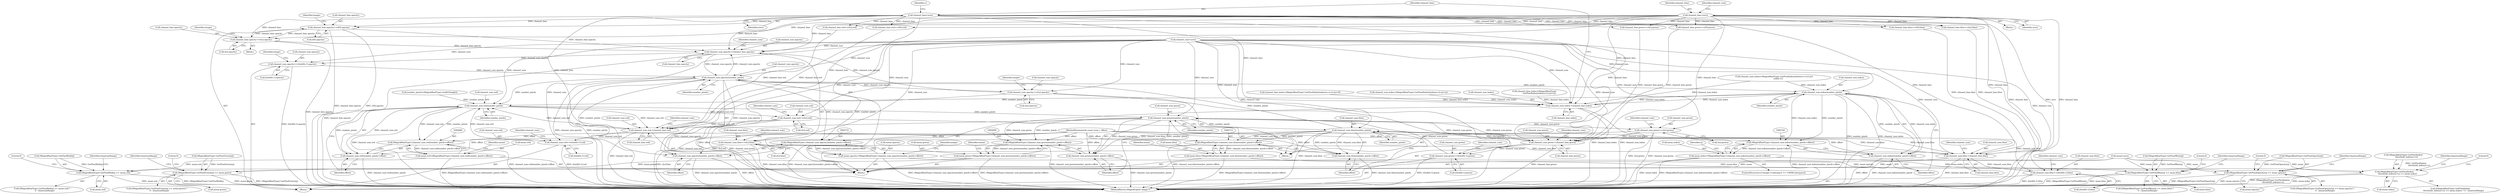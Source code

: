 digraph "0_ImageMagick6_35c7032723d85eee7318ff6c82f031fa2666b773@array" {
"1000575" [label="(Call,channel_bias.opacity+=r[0].opacity)"];
"1000533" [label="(Call,channel_bias=zero)"];
"1000385" [label="(Call,channel_bias.opacity+=r[u].opacity)"];
"1000575" [label="(Call,channel_bias.opacity+=r[0].opacity)"];
"1000316" [label="(Call,channel_bias=zero)"];
"1000519" [label="(Call,channel_sum.opacity-=channel_bias.opacity)"];
"1000639" [label="(Call,channel_sum.opacity+=r[width-1].opacity)"];
"1000727" [label="(Call,channel_sum.opacity/number_pixels)"];
"1000441" [label="(Call,channel_sum.opacity+=r[u].opacity)"];
"1000688" [label="(Call,channel_sum.red/number_pixels)"];
"1000414" [label="(Call,channel_sum.red+=r[u].red)"];
"1000498" [label="(Call,channel_sum.red-=channel_bias.red)"];
"1000606" [label="(Call,channel_sum.red+=r[width-1].red)"];
"1000685" [label="(Call,(MagickRealType) (channel_sum.red/number_pixels+offset))"];
"1000681" [label="(Call,mean.red=(MagickRealType) (channel_sum.red/number_pixels+offset))"];
"1000755" [label="(Call,(MagickRealType) GetPixelRed(q) <= mean.red)"];
"1000687" [label="(Call,channel_sum.red/number_pixels+offset)"];
"1000701" [label="(Call,channel_sum.green/number_pixels)"];
"1000423" [label="(Call,channel_sum.green+=r[u].green)"];
"1000505" [label="(Call,channel_sum.green-=channel_bias.green)"];
"1000617" [label="(Call,channel_sum.green+=r[width-1].green)"];
"1000698" [label="(Call,(MagickRealType) (channel_sum.green/number_pixels+offset))"];
"1000694" [label="(Call,mean.green=(MagickRealType) (channel_sum.green/number_pixels+offset))"];
"1000768" [label="(Call,(MagickRealType) GetPixelGreen(q) <= mean.green)"];
"1000700" [label="(Call,channel_sum.green/number_pixels+offset)"];
"1000714" [label="(Call,channel_sum.blue/number_pixels)"];
"1000432" [label="(Call,channel_sum.blue+=r[u].blue)"];
"1000512" [label="(Call,channel_sum.blue-=channel_bias.blue)"];
"1000628" [label="(Call,channel_sum.blue+=r[width-1].blue)"];
"1000711" [label="(Call,(MagickRealType) (channel_sum.blue/number_pixels+offset))"];
"1000707" [label="(Call,mean.blue=(MagickRealType) (channel_sum.blue/number_pixels+offset))"];
"1000781" [label="(Call,(MagickRealType) GetPixelBlue(q) <= mean.blue)"];
"1000713" [label="(Call,channel_sum.blue/number_pixels+offset)"];
"1000724" [label="(Call,(MagickRealType) (channel_sum.opacity/number_pixels+offset))"];
"1000720" [label="(Call,mean.opacity=(MagickRealType) (channel_sum.opacity/number_pixels+offset))"];
"1000794" [label="(Call,(MagickRealType) GetPixelOpacity(q) <= mean.opacity)"];
"1000726" [label="(Call,channel_sum.opacity/number_pixels+offset)"];
"1000746" [label="(Call,channel_sum.index/number_pixels)"];
"1000526" [label="(Call,channel_sum.index-=channel_bias.index)"];
"1000743" [label="(Call,(MagickRealType) (channel_sum.index/number_pixels+offset))"];
"1000739" [label="(Call,mean.index=(MagickRealType) (channel_sum.index/number_pixels+offset))"];
"1000815" [label="(Call,(MagickRealType) GetPixelIndex(\n          threshold_indexes+x) <= mean.index)"];
"1000745" [label="(Call,channel_sum.index/number_pixels+offset)"];
"1000509" [label="(Call,channel_bias.green)"];
"1000714" [label="(Call,channel_sum.blue/number_pixels)"];
"1000385" [label="(Call,channel_bias.opacity+=r[u].opacity)"];
"1000711" [label="(Call,(MagickRealType) (channel_sum.blue/number_pixels+offset))"];
"1000445" [label="(Call,r[u].opacity)"];
"1000681" [label="(Call,mean.red=(MagickRealType) (channel_sum.red/number_pixels+offset))"];
"1000610" [label="(Call,r[width-1].red)"];
"1000618" [label="(Call,channel_sum.green)"];
"1000386" [label="(Call,channel_bias.opacity)"];
"1000530" [label="(Call,channel_bias.index)"];
"1000498" [label="(Call,channel_sum.red-=channel_bias.red)"];
"1000696" [label="(Identifier,mean)"];
"1000505" [label="(Call,channel_sum.green-=channel_bias.green)"];
"1000210" [label="(Call,number_pixels=(MagickRealType) (width*height))"];
"1000695" [label="(Call,mean.green)"];
"1000688" [label="(Call,channel_sum.red/number_pixels)"];
"1000747" [label="(Call,channel_sum.index)"];
"1000548" [label="(Call,channel_bias.red+=r[0].red)"];
"1000726" [label="(Call,channel_sum.opacity/number_pixels+offset)"];
"1000441" [label="(Call,channel_sum.opacity+=r[u].opacity)"];
"1000240" [label="(Block,)"];
"1000724" [label="(Call,(MagickRealType) (channel_sum.opacity/number_pixels+offset))"];
"1000732" [label="(Identifier,offset)"];
"1000753" [label="(Identifier,q)"];
"1000814" [label="(Call,((MagickRealType) GetPixelIndex(\n          threshold_indexes+x) <= mean.index) ? 0 : QuantumRange)"];
"1000514" [label="(Identifier,channel_sum)"];
"1000780" [label="(Call,((MagickRealType) GetPixelBlue(q) <= mean.blue) ?\n        0 : QuantumRange)"];
"1000587" [label="(Identifier,image)"];
"1000822" [label="(Call,mean.index)"];
"1000533" [label="(Call,channel_bias=zero)"];
"1000590" [label="(Call,channel_bias.index=(MagickRealType) GetPixelIndex(indexes+x+(r-p)+0))"];
"1000639" [label="(Call,channel_sum.opacity+=r[width-1].opacity)"];
"1000793" [label="(Call,((MagickRealType) GetPixelOpacity(q) <= mean.opacity) ?\n        0 : QuantumRange)"];
"1000709" [label="(Identifier,mean)"];
"1000456" [label="(Call,channel_sum.index=(MagickRealType) GetPixelIndex(indexes+(r-p)+u))"];
"1000685" [label="(Call,(MagickRealType) (channel_sum.red/number_pixels+offset))"];
"1000512" [label="(Call,channel_sum.blue-=channel_bias.blue)"];
"1000755" [label="(Call,(MagickRealType) GetPixelRed(q) <= mean.red)"];
"1000319" [label="(Call,channel_sum=zero)"];
"1000617" [label="(Call,channel_sum.green+=r[width-1].green)"];
"1000799" [label="(Call,mean.opacity)"];
"1000700" [label="(Call,channel_sum.green/number_pixels+offset)"];
"1000367" [label="(Call,channel_bias.green+=r[u].green)"];
"1000513" [label="(Call,channel_sum.blue)"];
"1000653" [label="(Identifier,image)"];
"1000760" [label="(Call,mean.red)"];
"1000769" [label="(Call,(MagickRealType) GetPixelGreen(q))"];
"1000414" [label="(Call,channel_sum.red+=r[u].red)"];
"1000527" [label="(Call,channel_sum.index)"];
"1000443" [label="(Identifier,channel_sum)"];
"1000453" [label="(Identifier,image)"];
"1000520" [label="(Call,channel_sum.opacity)"];
"1000719" [label="(Identifier,offset)"];
"1000432" [label="(Call,channel_sum.blue+=r[u].blue)"];
"1000740" [label="(Call,mean.index)"];
"1000816" [label="(Call,(MagickRealType) GetPixelIndex(\n          threshold_indexes+x))"];
"1000575" [label="(Call,channel_bias.opacity+=r[0].opacity)"];
"1000492" [label="(Call,mean=zero)"];
"1000557" [label="(Call,channel_bias.green+=r[0].green)"];
"1000707" [label="(Call,mean.blue=(MagickRealType) (channel_sum.blue/number_pixels+offset))"];
"1000433" [label="(Call,channel_sum.blue)"];
"1000423" [label="(Call,channel_sum.green+=r[u].green)"];
"1000400" [label="(Call,channel_bias.index=(MagickRealType)\n                GetPixelIndex(indexes+(r-p)+u))"];
"1000619" [label="(Identifier,channel_sum)"];
"1000702" [label="(Call,channel_sum.green)"];
"1000786" [label="(Call,mean.blue)"];
"1000547" [label="(Block,)"];
"1000682" [label="(Call,mean.red)"];
"1000731" [label="(Identifier,number_pixels)"];
"1000607" [label="(Call,channel_sum.red)"];
"1000889" [label="(MethodReturn,MagickExport Image *)"];
"1000728" [label="(Call,channel_sum.opacity)"];
"1000802" [label="(Literal,0)"];
"1000521" [label="(Identifier,channel_sum)"];
"1000523" [label="(Call,channel_bias.opacity)"];
"1000425" [label="(Identifier,channel_sum)"];
"1000318" [label="(Identifier,zero)"];
"1000789" [label="(Literal,0)"];
"1000794" [label="(Call,(MagickRealType) GetPixelOpacity(q) <= mean.opacity)"];
"1000436" [label="(Call,r[u].blue)"];
"1000348" [label="(Block,)"];
"1000721" [label="(Call,mean.opacity)"];
"1000490" [label="(Block,)"];
"1000427" [label="(Call,r[u].green)"];
"1000763" [label="(Literal,0)"];
"1000767" [label="(Call,((MagickRealType) GetPixelGreen(q) <= mean.green) ?\n        0 : QuantumRange)"];
"1000629" [label="(Call,channel_sum.blue)"];
"1000781" [label="(Call,(MagickRealType) GetPixelBlue(q) <= mean.blue)"];
"1000733" [label="(ControlStructure,if (image->colorspace == CMYKColorspace))"];
"1000535" [label="(Identifier,zero)"];
"1000538" [label="(Identifier,v)"];
"1000722" [label="(Identifier,mean)"];
"1000777" [label="(Identifier,QuantumRange)"];
"1000320" [label="(Identifier,channel_sum)"];
"1000376" [label="(Call,channel_bias.blue+=r[u].blue)"];
"1000621" [label="(Call,r[width-1].green)"];
"1000795" [label="(Call,(MagickRealType) GetPixelOpacity(q))"];
"1000656" [label="(Call,channel_sum.index=(MagickRealType) GetPixelIndex(indexes+x+(r-p)+\n            width-1))"];
"1000826" [label="(Identifier,QuantumRange)"];
"1000776" [label="(Literal,0)"];
"1000706" [label="(Identifier,offset)"];
"1000692" [label="(Identifier,number_pixels)"];
"1000713" [label="(Call,channel_sum.blue/number_pixels+offset)"];
"1000507" [label="(Identifier,channel_sum)"];
"1000358" [label="(Call,channel_bias.red+=r[u].red)"];
"1000689" [label="(Call,channel_sum.red)"];
"1000715" [label="(Call,channel_sum.blue)"];
"1000516" [label="(Call,channel_bias.blue)"];
"1000768" [label="(Call,(MagickRealType) GetPixelGreen(q) <= mean.green)"];
"1000745" [label="(Call,channel_sum.index/number_pixels+offset)"];
"1000815" [label="(Call,(MagickRealType) GetPixelIndex(\n          threshold_indexes+x) <= mean.index)"];
"1000317" [label="(Identifier,channel_bias)"];
"1000105" [label="(MethodParameterIn,const ssize_t offset)"];
"1000705" [label="(Identifier,number_pixels)"];
"1000708" [label="(Call,mean.blue)"];
"1000825" [label="(Literal,0)"];
"1000389" [label="(Call,r[u].opacity)"];
"1000756" [label="(Call,(MagickRealType) GetPixelRed(q))"];
"1000579" [label="(Call,r[0].opacity)"];
"1000519" [label="(Call,channel_sum.opacity-=channel_bias.opacity)"];
"1000641" [label="(Identifier,channel_sum)"];
"1000750" [label="(Identifier,number_pixels)"];
"1000316" [label="(Call,channel_bias=zero)"];
"1000526" [label="(Call,channel_sum.index-=channel_bias.index)"];
"1000693" [label="(Identifier,offset)"];
"1000739" [label="(Call,mean.index=(MagickRealType) (channel_sum.index/number_pixels+offset))"];
"1000718" [label="(Identifier,number_pixels)"];
"1000643" [label="(Call,r[width-1].opacity)"];
"1000424" [label="(Call,channel_sum.green)"];
"1000576" [label="(Call,channel_bias.opacity)"];
"1000803" [label="(Identifier,QuantumRange)"];
"1000628" [label="(Call,channel_sum.blue+=r[width-1].blue)"];
"1000727" [label="(Call,channel_sum.opacity/number_pixels)"];
"1000502" [label="(Call,channel_bias.red)"];
"1000499" [label="(Call,channel_sum.red)"];
"1000701" [label="(Call,channel_sum.green/number_pixels)"];
"1000694" [label="(Call,mean.green=(MagickRealType) (channel_sum.green/number_pixels+offset))"];
"1000698" [label="(Call,(MagickRealType) (channel_sum.green/number_pixels+offset))"];
"1000751" [label="(Identifier,offset)"];
"1000418" [label="(Call,r[u].red)"];
"1000743" [label="(Call,(MagickRealType) (channel_sum.index/number_pixels+offset))"];
"1000754" [label="(Call,((MagickRealType) GetPixelRed(q) <= mean.red) ?\n        0 : QuantumRange)"];
"1000782" [label="(Call,(MagickRealType) GetPixelBlue(q))"];
"1000632" [label="(Call,r[width-1].blue)"];
"1000764" [label="(Identifier,QuantumRange)"];
"1000506" [label="(Call,channel_sum.green)"];
"1000630" [label="(Identifier,channel_sum)"];
"1000397" [label="(Identifier,image)"];
"1000790" [label="(Identifier,QuantumRange)"];
"1000528" [label="(Identifier,channel_sum)"];
"1000434" [label="(Identifier,channel_sum)"];
"1000746" [label="(Call,channel_sum.index/number_pixels)"];
"1000357" [label="(Block,)"];
"1000566" [label="(Call,channel_bias.blue+=r[0].blue)"];
"1000640" [label="(Call,channel_sum.opacity)"];
"1000736" [label="(Identifier,image)"];
"1000415" [label="(Call,channel_sum.red)"];
"1000606" [label="(Call,channel_sum.red+=r[width-1].red)"];
"1000442" [label="(Call,channel_sum.opacity)"];
"1000534" [label="(Identifier,channel_bias)"];
"1000773" [label="(Call,mean.green)"];
"1000687" [label="(Call,channel_sum.red/number_pixels+offset)"];
"1000720" [label="(Call,mean.opacity=(MagickRealType) (channel_sum.opacity/number_pixels+offset))"];
"1000575" -> "1000547"  [label="AST: "];
"1000575" -> "1000579"  [label="CFG: "];
"1000576" -> "1000575"  [label="AST: "];
"1000579" -> "1000575"  [label="AST: "];
"1000587" -> "1000575"  [label="CFG: "];
"1000575" -> "1000889"  [label="DDG: r[0].opacity"];
"1000575" -> "1000889"  [label="DDG: channel_bias.opacity"];
"1000575" -> "1000385"  [label="DDG: channel_bias.opacity"];
"1000575" -> "1000519"  [label="DDG: channel_bias.opacity"];
"1000533" -> "1000575"  [label="DDG: channel_bias"];
"1000385" -> "1000575"  [label="DDG: channel_bias.opacity"];
"1000316" -> "1000575"  [label="DDG: channel_bias"];
"1000533" -> "1000490"  [label="AST: "];
"1000533" -> "1000535"  [label="CFG: "];
"1000534" -> "1000533"  [label="AST: "];
"1000535" -> "1000533"  [label="AST: "];
"1000538" -> "1000533"  [label="CFG: "];
"1000533" -> "1000889"  [label="DDG: channel_bias"];
"1000533" -> "1000889"  [label="DDG: zero"];
"1000533" -> "1000358"  [label="DDG: channel_bias"];
"1000533" -> "1000367"  [label="DDG: channel_bias"];
"1000533" -> "1000376"  [label="DDG: channel_bias"];
"1000533" -> "1000385"  [label="DDG: channel_bias"];
"1000533" -> "1000498"  [label="DDG: channel_bias"];
"1000533" -> "1000505"  [label="DDG: channel_bias"];
"1000533" -> "1000512"  [label="DDG: channel_bias"];
"1000533" -> "1000519"  [label="DDG: channel_bias"];
"1000533" -> "1000526"  [label="DDG: channel_bias"];
"1000533" -> "1000548"  [label="DDG: channel_bias"];
"1000533" -> "1000557"  [label="DDG: channel_bias"];
"1000533" -> "1000566"  [label="DDG: channel_bias"];
"1000385" -> "1000357"  [label="AST: "];
"1000385" -> "1000389"  [label="CFG: "];
"1000386" -> "1000385"  [label="AST: "];
"1000389" -> "1000385"  [label="AST: "];
"1000397" -> "1000385"  [label="CFG: "];
"1000385" -> "1000889"  [label="DDG: channel_bias.opacity"];
"1000316" -> "1000385"  [label="DDG: channel_bias"];
"1000385" -> "1000519"  [label="DDG: channel_bias.opacity"];
"1000316" -> "1000240"  [label="AST: "];
"1000316" -> "1000318"  [label="CFG: "];
"1000317" -> "1000316"  [label="AST: "];
"1000318" -> "1000316"  [label="AST: "];
"1000320" -> "1000316"  [label="CFG: "];
"1000316" -> "1000889"  [label="DDG: channel_bias"];
"1000316" -> "1000358"  [label="DDG: channel_bias"];
"1000316" -> "1000367"  [label="DDG: channel_bias"];
"1000316" -> "1000376"  [label="DDG: channel_bias"];
"1000316" -> "1000498"  [label="DDG: channel_bias"];
"1000316" -> "1000505"  [label="DDG: channel_bias"];
"1000316" -> "1000512"  [label="DDG: channel_bias"];
"1000316" -> "1000519"  [label="DDG: channel_bias"];
"1000316" -> "1000526"  [label="DDG: channel_bias"];
"1000316" -> "1000548"  [label="DDG: channel_bias"];
"1000316" -> "1000557"  [label="DDG: channel_bias"];
"1000316" -> "1000566"  [label="DDG: channel_bias"];
"1000519" -> "1000490"  [label="AST: "];
"1000519" -> "1000523"  [label="CFG: "];
"1000520" -> "1000519"  [label="AST: "];
"1000523" -> "1000519"  [label="AST: "];
"1000528" -> "1000519"  [label="CFG: "];
"1000519" -> "1000889"  [label="DDG: channel_bias.opacity"];
"1000441" -> "1000519"  [label="DDG: channel_sum.opacity"];
"1000319" -> "1000519"  [label="DDG: channel_sum"];
"1000727" -> "1000519"  [label="DDG: channel_sum.opacity"];
"1000519" -> "1000639"  [label="DDG: channel_sum.opacity"];
"1000519" -> "1000727"  [label="DDG: channel_sum.opacity"];
"1000639" -> "1000547"  [label="AST: "];
"1000639" -> "1000643"  [label="CFG: "];
"1000640" -> "1000639"  [label="AST: "];
"1000643" -> "1000639"  [label="AST: "];
"1000653" -> "1000639"  [label="CFG: "];
"1000639" -> "1000889"  [label="DDG: r[width-1].opacity"];
"1000319" -> "1000639"  [label="DDG: channel_sum"];
"1000639" -> "1000727"  [label="DDG: channel_sum.opacity"];
"1000727" -> "1000726"  [label="AST: "];
"1000727" -> "1000731"  [label="CFG: "];
"1000728" -> "1000727"  [label="AST: "];
"1000731" -> "1000727"  [label="AST: "];
"1000732" -> "1000727"  [label="CFG: "];
"1000727" -> "1000889"  [label="DDG: number_pixels"];
"1000727" -> "1000889"  [label="DDG: channel_sum.opacity"];
"1000727" -> "1000441"  [label="DDG: channel_sum.opacity"];
"1000727" -> "1000688"  [label="DDG: number_pixels"];
"1000727" -> "1000724"  [label="DDG: channel_sum.opacity"];
"1000727" -> "1000724"  [label="DDG: number_pixels"];
"1000727" -> "1000726"  [label="DDG: channel_sum.opacity"];
"1000727" -> "1000726"  [label="DDG: number_pixels"];
"1000319" -> "1000727"  [label="DDG: channel_sum"];
"1000714" -> "1000727"  [label="DDG: number_pixels"];
"1000727" -> "1000746"  [label="DDG: number_pixels"];
"1000441" -> "1000348"  [label="AST: "];
"1000441" -> "1000445"  [label="CFG: "];
"1000442" -> "1000441"  [label="AST: "];
"1000445" -> "1000441"  [label="AST: "];
"1000453" -> "1000441"  [label="CFG: "];
"1000441" -> "1000889"  [label="DDG: channel_sum.opacity"];
"1000441" -> "1000889"  [label="DDG: r[u].opacity"];
"1000319" -> "1000441"  [label="DDG: channel_sum"];
"1000688" -> "1000687"  [label="AST: "];
"1000688" -> "1000692"  [label="CFG: "];
"1000689" -> "1000688"  [label="AST: "];
"1000692" -> "1000688"  [label="AST: "];
"1000693" -> "1000688"  [label="CFG: "];
"1000688" -> "1000889"  [label="DDG: channel_sum.red"];
"1000688" -> "1000414"  [label="DDG: channel_sum.red"];
"1000688" -> "1000498"  [label="DDG: channel_sum.red"];
"1000688" -> "1000685"  [label="DDG: channel_sum.red"];
"1000688" -> "1000685"  [label="DDG: number_pixels"];
"1000688" -> "1000687"  [label="DDG: channel_sum.red"];
"1000688" -> "1000687"  [label="DDG: number_pixels"];
"1000606" -> "1000688"  [label="DDG: channel_sum.red"];
"1000498" -> "1000688"  [label="DDG: channel_sum.red"];
"1000319" -> "1000688"  [label="DDG: channel_sum"];
"1000746" -> "1000688"  [label="DDG: number_pixels"];
"1000210" -> "1000688"  [label="DDG: number_pixels"];
"1000688" -> "1000701"  [label="DDG: number_pixels"];
"1000414" -> "1000348"  [label="AST: "];
"1000414" -> "1000418"  [label="CFG: "];
"1000415" -> "1000414"  [label="AST: "];
"1000418" -> "1000414"  [label="AST: "];
"1000425" -> "1000414"  [label="CFG: "];
"1000414" -> "1000889"  [label="DDG: r[u].red"];
"1000414" -> "1000889"  [label="DDG: channel_sum.red"];
"1000319" -> "1000414"  [label="DDG: channel_sum"];
"1000414" -> "1000498"  [label="DDG: channel_sum.red"];
"1000498" -> "1000490"  [label="AST: "];
"1000498" -> "1000502"  [label="CFG: "];
"1000499" -> "1000498"  [label="AST: "];
"1000502" -> "1000498"  [label="AST: "];
"1000507" -> "1000498"  [label="CFG: "];
"1000498" -> "1000889"  [label="DDG: channel_bias.red"];
"1000548" -> "1000498"  [label="DDG: channel_bias.red"];
"1000358" -> "1000498"  [label="DDG: channel_bias.red"];
"1000319" -> "1000498"  [label="DDG: channel_sum"];
"1000498" -> "1000606"  [label="DDG: channel_sum.red"];
"1000606" -> "1000547"  [label="AST: "];
"1000606" -> "1000610"  [label="CFG: "];
"1000607" -> "1000606"  [label="AST: "];
"1000610" -> "1000606"  [label="AST: "];
"1000619" -> "1000606"  [label="CFG: "];
"1000606" -> "1000889"  [label="DDG: r[width-1].red"];
"1000319" -> "1000606"  [label="DDG: channel_sum"];
"1000685" -> "1000681"  [label="AST: "];
"1000685" -> "1000687"  [label="CFG: "];
"1000686" -> "1000685"  [label="AST: "];
"1000687" -> "1000685"  [label="AST: "];
"1000681" -> "1000685"  [label="CFG: "];
"1000685" -> "1000889"  [label="DDG: channel_sum.red/number_pixels+offset"];
"1000685" -> "1000681"  [label="DDG: channel_sum.red/number_pixels+offset"];
"1000105" -> "1000685"  [label="DDG: offset"];
"1000681" -> "1000490"  [label="AST: "];
"1000682" -> "1000681"  [label="AST: "];
"1000696" -> "1000681"  [label="CFG: "];
"1000681" -> "1000889"  [label="DDG: (MagickRealType) (channel_sum.red/number_pixels+offset)"];
"1000681" -> "1000755"  [label="DDG: mean.red"];
"1000755" -> "1000754"  [label="AST: "];
"1000755" -> "1000760"  [label="CFG: "];
"1000756" -> "1000755"  [label="AST: "];
"1000760" -> "1000755"  [label="AST: "];
"1000763" -> "1000755"  [label="CFG: "];
"1000764" -> "1000755"  [label="CFG: "];
"1000755" -> "1000889"  [label="DDG: mean.red"];
"1000755" -> "1000889"  [label="DDG: (MagickRealType) GetPixelRed(q)"];
"1000756" -> "1000755"  [label="DDG: GetPixelRed(q)"];
"1000492" -> "1000755"  [label="DDG: mean"];
"1000687" -> "1000693"  [label="CFG: "];
"1000693" -> "1000687"  [label="AST: "];
"1000687" -> "1000889"  [label="DDG: channel_sum.red/number_pixels"];
"1000105" -> "1000687"  [label="DDG: offset"];
"1000701" -> "1000700"  [label="AST: "];
"1000701" -> "1000705"  [label="CFG: "];
"1000702" -> "1000701"  [label="AST: "];
"1000705" -> "1000701"  [label="AST: "];
"1000706" -> "1000701"  [label="CFG: "];
"1000701" -> "1000889"  [label="DDG: channel_sum.green"];
"1000701" -> "1000423"  [label="DDG: channel_sum.green"];
"1000701" -> "1000505"  [label="DDG: channel_sum.green"];
"1000701" -> "1000698"  [label="DDG: channel_sum.green"];
"1000701" -> "1000698"  [label="DDG: number_pixels"];
"1000701" -> "1000700"  [label="DDG: channel_sum.green"];
"1000701" -> "1000700"  [label="DDG: number_pixels"];
"1000505" -> "1000701"  [label="DDG: channel_sum.green"];
"1000617" -> "1000701"  [label="DDG: channel_sum.green"];
"1000319" -> "1000701"  [label="DDG: channel_sum"];
"1000701" -> "1000714"  [label="DDG: number_pixels"];
"1000423" -> "1000348"  [label="AST: "];
"1000423" -> "1000427"  [label="CFG: "];
"1000424" -> "1000423"  [label="AST: "];
"1000427" -> "1000423"  [label="AST: "];
"1000434" -> "1000423"  [label="CFG: "];
"1000423" -> "1000889"  [label="DDG: r[u].green"];
"1000423" -> "1000889"  [label="DDG: channel_sum.green"];
"1000319" -> "1000423"  [label="DDG: channel_sum"];
"1000423" -> "1000505"  [label="DDG: channel_sum.green"];
"1000505" -> "1000490"  [label="AST: "];
"1000505" -> "1000509"  [label="CFG: "];
"1000506" -> "1000505"  [label="AST: "];
"1000509" -> "1000505"  [label="AST: "];
"1000514" -> "1000505"  [label="CFG: "];
"1000505" -> "1000889"  [label="DDG: channel_bias.green"];
"1000367" -> "1000505"  [label="DDG: channel_bias.green"];
"1000557" -> "1000505"  [label="DDG: channel_bias.green"];
"1000319" -> "1000505"  [label="DDG: channel_sum"];
"1000505" -> "1000617"  [label="DDG: channel_sum.green"];
"1000617" -> "1000547"  [label="AST: "];
"1000617" -> "1000621"  [label="CFG: "];
"1000618" -> "1000617"  [label="AST: "];
"1000621" -> "1000617"  [label="AST: "];
"1000630" -> "1000617"  [label="CFG: "];
"1000617" -> "1000889"  [label="DDG: r[width-1].green"];
"1000319" -> "1000617"  [label="DDG: channel_sum"];
"1000698" -> "1000694"  [label="AST: "];
"1000698" -> "1000700"  [label="CFG: "];
"1000699" -> "1000698"  [label="AST: "];
"1000700" -> "1000698"  [label="AST: "];
"1000694" -> "1000698"  [label="CFG: "];
"1000698" -> "1000889"  [label="DDG: channel_sum.green/number_pixels+offset"];
"1000698" -> "1000694"  [label="DDG: channel_sum.green/number_pixels+offset"];
"1000105" -> "1000698"  [label="DDG: offset"];
"1000694" -> "1000490"  [label="AST: "];
"1000695" -> "1000694"  [label="AST: "];
"1000709" -> "1000694"  [label="CFG: "];
"1000694" -> "1000889"  [label="DDG: (MagickRealType) (channel_sum.green/number_pixels+offset)"];
"1000694" -> "1000768"  [label="DDG: mean.green"];
"1000768" -> "1000767"  [label="AST: "];
"1000768" -> "1000773"  [label="CFG: "];
"1000769" -> "1000768"  [label="AST: "];
"1000773" -> "1000768"  [label="AST: "];
"1000776" -> "1000768"  [label="CFG: "];
"1000777" -> "1000768"  [label="CFG: "];
"1000768" -> "1000889"  [label="DDG: mean.green"];
"1000768" -> "1000889"  [label="DDG: (MagickRealType) GetPixelGreen(q)"];
"1000769" -> "1000768"  [label="DDG: GetPixelGreen(q)"];
"1000492" -> "1000768"  [label="DDG: mean"];
"1000700" -> "1000706"  [label="CFG: "];
"1000706" -> "1000700"  [label="AST: "];
"1000700" -> "1000889"  [label="DDG: channel_sum.green/number_pixels"];
"1000105" -> "1000700"  [label="DDG: offset"];
"1000714" -> "1000713"  [label="AST: "];
"1000714" -> "1000718"  [label="CFG: "];
"1000715" -> "1000714"  [label="AST: "];
"1000718" -> "1000714"  [label="AST: "];
"1000719" -> "1000714"  [label="CFG: "];
"1000714" -> "1000889"  [label="DDG: channel_sum.blue"];
"1000714" -> "1000432"  [label="DDG: channel_sum.blue"];
"1000714" -> "1000512"  [label="DDG: channel_sum.blue"];
"1000714" -> "1000711"  [label="DDG: channel_sum.blue"];
"1000714" -> "1000711"  [label="DDG: number_pixels"];
"1000714" -> "1000713"  [label="DDG: channel_sum.blue"];
"1000714" -> "1000713"  [label="DDG: number_pixels"];
"1000628" -> "1000714"  [label="DDG: channel_sum.blue"];
"1000512" -> "1000714"  [label="DDG: channel_sum.blue"];
"1000319" -> "1000714"  [label="DDG: channel_sum"];
"1000432" -> "1000348"  [label="AST: "];
"1000432" -> "1000436"  [label="CFG: "];
"1000433" -> "1000432"  [label="AST: "];
"1000436" -> "1000432"  [label="AST: "];
"1000443" -> "1000432"  [label="CFG: "];
"1000432" -> "1000889"  [label="DDG: r[u].blue"];
"1000432" -> "1000889"  [label="DDG: channel_sum.blue"];
"1000319" -> "1000432"  [label="DDG: channel_sum"];
"1000432" -> "1000512"  [label="DDG: channel_sum.blue"];
"1000512" -> "1000490"  [label="AST: "];
"1000512" -> "1000516"  [label="CFG: "];
"1000513" -> "1000512"  [label="AST: "];
"1000516" -> "1000512"  [label="AST: "];
"1000521" -> "1000512"  [label="CFG: "];
"1000512" -> "1000889"  [label="DDG: channel_bias.blue"];
"1000376" -> "1000512"  [label="DDG: channel_bias.blue"];
"1000566" -> "1000512"  [label="DDG: channel_bias.blue"];
"1000319" -> "1000512"  [label="DDG: channel_sum"];
"1000512" -> "1000628"  [label="DDG: channel_sum.blue"];
"1000628" -> "1000547"  [label="AST: "];
"1000628" -> "1000632"  [label="CFG: "];
"1000629" -> "1000628"  [label="AST: "];
"1000632" -> "1000628"  [label="AST: "];
"1000641" -> "1000628"  [label="CFG: "];
"1000628" -> "1000889"  [label="DDG: r[width-1].blue"];
"1000319" -> "1000628"  [label="DDG: channel_sum"];
"1000711" -> "1000707"  [label="AST: "];
"1000711" -> "1000713"  [label="CFG: "];
"1000712" -> "1000711"  [label="AST: "];
"1000713" -> "1000711"  [label="AST: "];
"1000707" -> "1000711"  [label="CFG: "];
"1000711" -> "1000889"  [label="DDG: channel_sum.blue/number_pixels+offset"];
"1000711" -> "1000707"  [label="DDG: channel_sum.blue/number_pixels+offset"];
"1000105" -> "1000711"  [label="DDG: offset"];
"1000707" -> "1000490"  [label="AST: "];
"1000708" -> "1000707"  [label="AST: "];
"1000722" -> "1000707"  [label="CFG: "];
"1000707" -> "1000889"  [label="DDG: (MagickRealType) (channel_sum.blue/number_pixels+offset)"];
"1000707" -> "1000781"  [label="DDG: mean.blue"];
"1000781" -> "1000780"  [label="AST: "];
"1000781" -> "1000786"  [label="CFG: "];
"1000782" -> "1000781"  [label="AST: "];
"1000786" -> "1000781"  [label="AST: "];
"1000789" -> "1000781"  [label="CFG: "];
"1000790" -> "1000781"  [label="CFG: "];
"1000781" -> "1000889"  [label="DDG: (MagickRealType) GetPixelBlue(q)"];
"1000781" -> "1000889"  [label="DDG: mean.blue"];
"1000782" -> "1000781"  [label="DDG: GetPixelBlue(q)"];
"1000492" -> "1000781"  [label="DDG: mean"];
"1000713" -> "1000719"  [label="CFG: "];
"1000719" -> "1000713"  [label="AST: "];
"1000713" -> "1000889"  [label="DDG: channel_sum.blue/number_pixels"];
"1000105" -> "1000713"  [label="DDG: offset"];
"1000724" -> "1000720"  [label="AST: "];
"1000724" -> "1000726"  [label="CFG: "];
"1000725" -> "1000724"  [label="AST: "];
"1000726" -> "1000724"  [label="AST: "];
"1000720" -> "1000724"  [label="CFG: "];
"1000724" -> "1000889"  [label="DDG: channel_sum.opacity/number_pixels+offset"];
"1000724" -> "1000720"  [label="DDG: channel_sum.opacity/number_pixels+offset"];
"1000105" -> "1000724"  [label="DDG: offset"];
"1000720" -> "1000490"  [label="AST: "];
"1000721" -> "1000720"  [label="AST: "];
"1000736" -> "1000720"  [label="CFG: "];
"1000720" -> "1000889"  [label="DDG: (MagickRealType) (channel_sum.opacity/number_pixels+offset)"];
"1000720" -> "1000794"  [label="DDG: mean.opacity"];
"1000794" -> "1000793"  [label="AST: "];
"1000794" -> "1000799"  [label="CFG: "];
"1000795" -> "1000794"  [label="AST: "];
"1000799" -> "1000794"  [label="AST: "];
"1000802" -> "1000794"  [label="CFG: "];
"1000803" -> "1000794"  [label="CFG: "];
"1000794" -> "1000889"  [label="DDG: (MagickRealType) GetPixelOpacity(q)"];
"1000794" -> "1000889"  [label="DDG: mean.opacity"];
"1000795" -> "1000794"  [label="DDG: GetPixelOpacity(q)"];
"1000492" -> "1000794"  [label="DDG: mean"];
"1000726" -> "1000732"  [label="CFG: "];
"1000732" -> "1000726"  [label="AST: "];
"1000726" -> "1000889"  [label="DDG: channel_sum.opacity/number_pixels"];
"1000726" -> "1000889"  [label="DDG: offset"];
"1000105" -> "1000726"  [label="DDG: offset"];
"1000746" -> "1000745"  [label="AST: "];
"1000746" -> "1000750"  [label="CFG: "];
"1000747" -> "1000746"  [label="AST: "];
"1000750" -> "1000746"  [label="AST: "];
"1000751" -> "1000746"  [label="CFG: "];
"1000746" -> "1000889"  [label="DDG: channel_sum.index"];
"1000746" -> "1000889"  [label="DDG: number_pixels"];
"1000746" -> "1000526"  [label="DDG: channel_sum.index"];
"1000746" -> "1000743"  [label="DDG: channel_sum.index"];
"1000746" -> "1000743"  [label="DDG: number_pixels"];
"1000746" -> "1000745"  [label="DDG: channel_sum.index"];
"1000746" -> "1000745"  [label="DDG: number_pixels"];
"1000526" -> "1000746"  [label="DDG: channel_sum.index"];
"1000656" -> "1000746"  [label="DDG: channel_sum.index"];
"1000319" -> "1000746"  [label="DDG: channel_sum"];
"1000526" -> "1000490"  [label="AST: "];
"1000526" -> "1000530"  [label="CFG: "];
"1000527" -> "1000526"  [label="AST: "];
"1000530" -> "1000526"  [label="AST: "];
"1000534" -> "1000526"  [label="CFG: "];
"1000526" -> "1000889"  [label="DDG: channel_bias.index"];
"1000526" -> "1000889"  [label="DDG: channel_sum.index"];
"1000400" -> "1000526"  [label="DDG: channel_bias.index"];
"1000590" -> "1000526"  [label="DDG: channel_bias.index"];
"1000456" -> "1000526"  [label="DDG: channel_sum.index"];
"1000656" -> "1000526"  [label="DDG: channel_sum.index"];
"1000319" -> "1000526"  [label="DDG: channel_sum"];
"1000743" -> "1000739"  [label="AST: "];
"1000743" -> "1000745"  [label="CFG: "];
"1000744" -> "1000743"  [label="AST: "];
"1000745" -> "1000743"  [label="AST: "];
"1000739" -> "1000743"  [label="CFG: "];
"1000743" -> "1000889"  [label="DDG: channel_sum.index/number_pixels+offset"];
"1000743" -> "1000739"  [label="DDG: channel_sum.index/number_pixels+offset"];
"1000105" -> "1000743"  [label="DDG: offset"];
"1000739" -> "1000733"  [label="AST: "];
"1000740" -> "1000739"  [label="AST: "];
"1000753" -> "1000739"  [label="CFG: "];
"1000739" -> "1000889"  [label="DDG: mean.index"];
"1000739" -> "1000889"  [label="DDG: (MagickRealType) (channel_sum.index/number_pixels+offset)"];
"1000739" -> "1000815"  [label="DDG: mean.index"];
"1000815" -> "1000814"  [label="AST: "];
"1000815" -> "1000822"  [label="CFG: "];
"1000816" -> "1000815"  [label="AST: "];
"1000822" -> "1000815"  [label="AST: "];
"1000825" -> "1000815"  [label="CFG: "];
"1000826" -> "1000815"  [label="CFG: "];
"1000815" -> "1000889"  [label="DDG: (MagickRealType) GetPixelIndex(\n          threshold_indexes+x)"];
"1000815" -> "1000889"  [label="DDG: mean.index"];
"1000816" -> "1000815"  [label="DDG: GetPixelIndex(\n          threshold_indexes+x)"];
"1000492" -> "1000815"  [label="DDG: mean"];
"1000745" -> "1000751"  [label="CFG: "];
"1000751" -> "1000745"  [label="AST: "];
"1000745" -> "1000889"  [label="DDG: offset"];
"1000745" -> "1000889"  [label="DDG: channel_sum.index/number_pixels"];
"1000105" -> "1000745"  [label="DDG: offset"];
}
